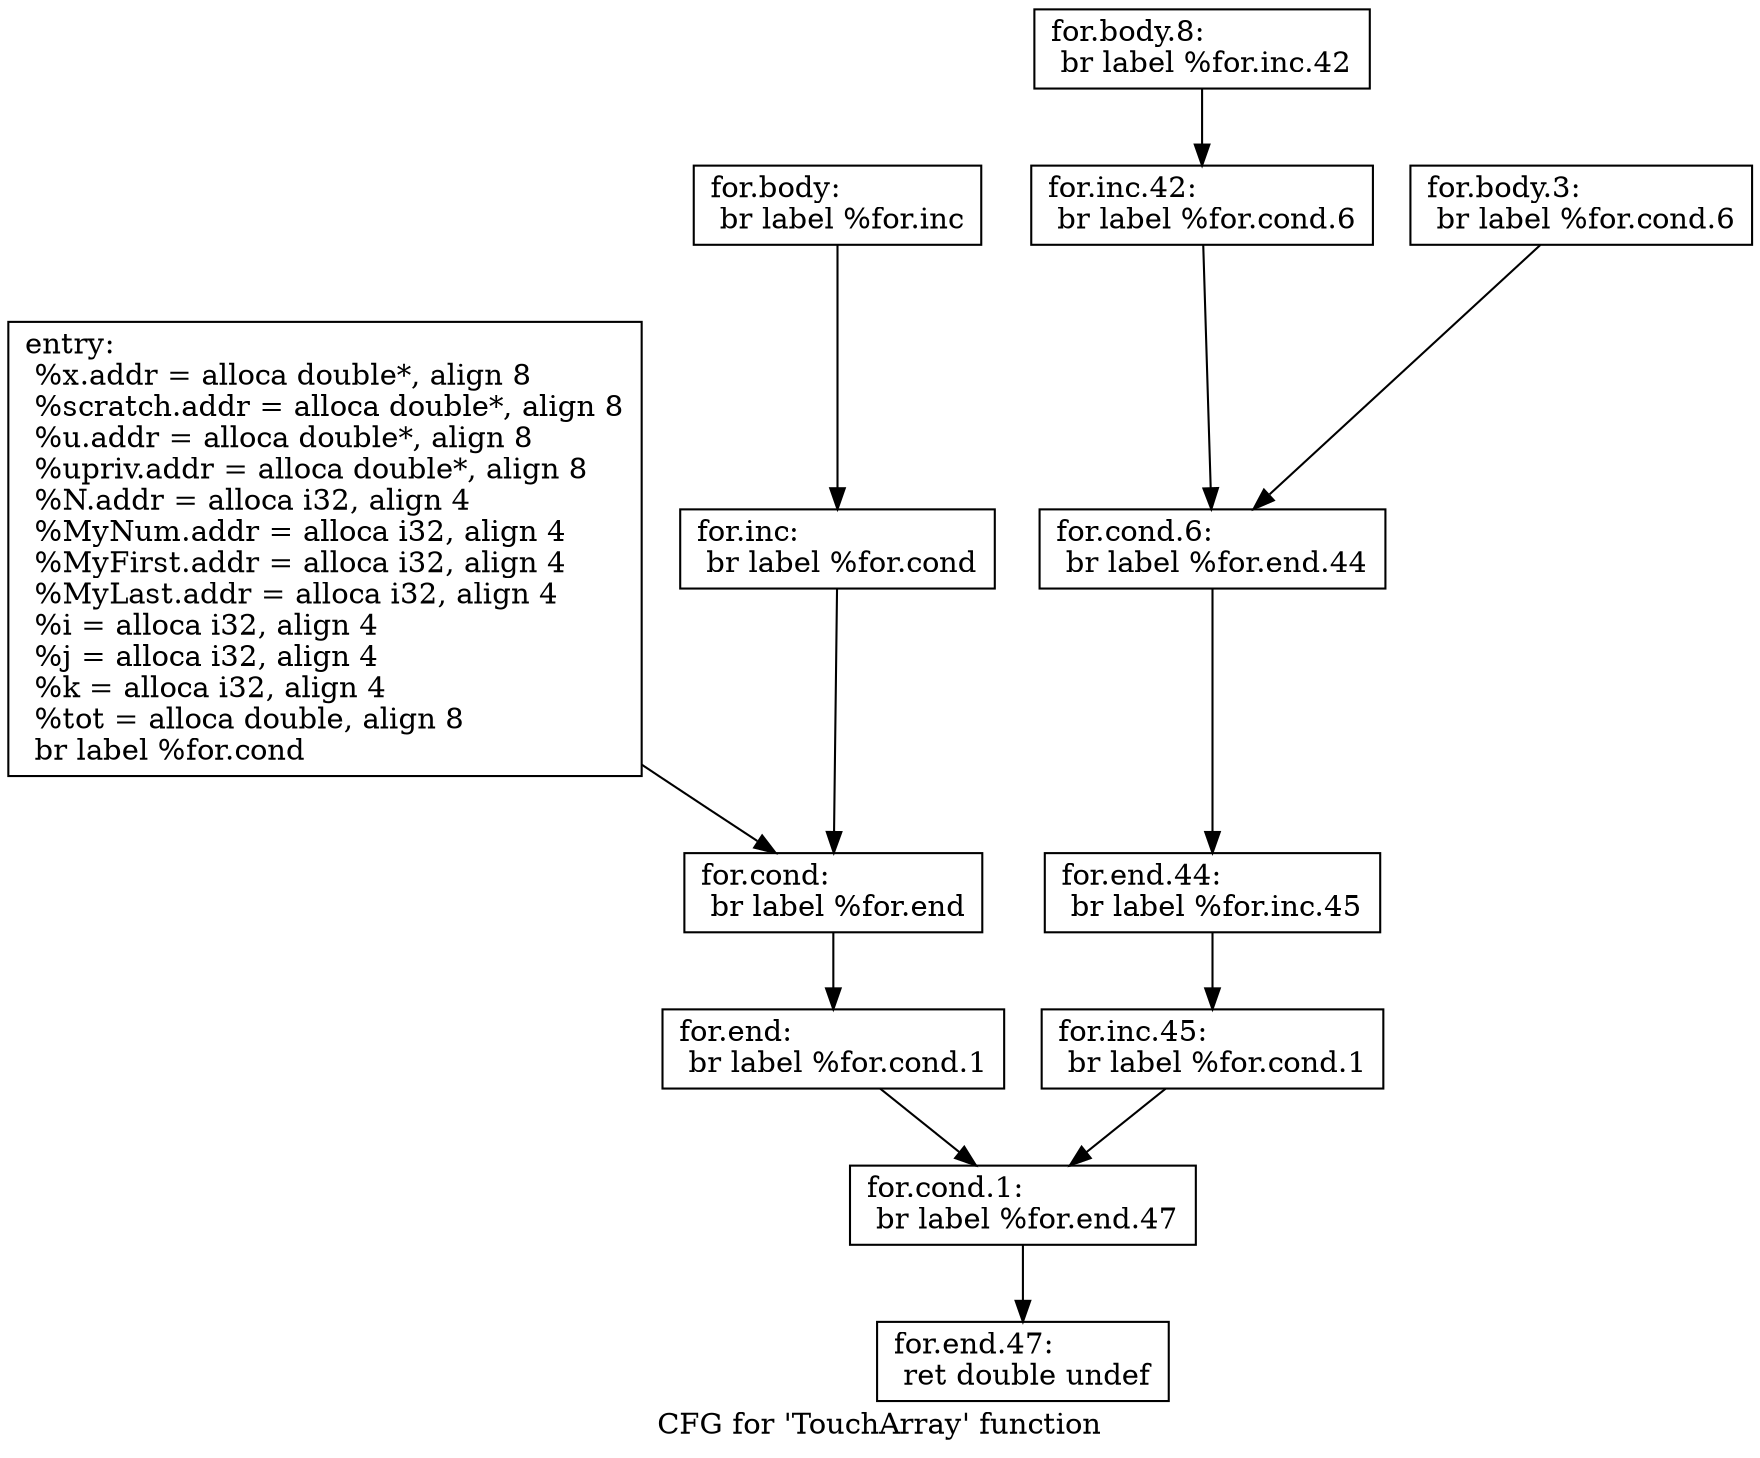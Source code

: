digraph "CFG for 'TouchArray' function" {
	label="CFG for 'TouchArray' function";

	Node0x5db5100 [shape=record,label="{entry:\l  %x.addr = alloca double*, align 8\l  %scratch.addr = alloca double*, align 8\l  %u.addr = alloca double*, align 8\l  %upriv.addr = alloca double*, align 8\l  %N.addr = alloca i32, align 4\l  %MyNum.addr = alloca i32, align 4\l  %MyFirst.addr = alloca i32, align 4\l  %MyLast.addr = alloca i32, align 4\l  %i = alloca i32, align 4\l  %j = alloca i32, align 4\l  %k = alloca i32, align 4\l  %tot = alloca double, align 8\l  br label %for.cond\l}"];
	Node0x5db5100 -> Node0x5db5150;
	Node0x5db5150 [shape=record,label="{for.cond:                                         \l  br label %for.end\l}"];
	Node0x5db5150 -> Node0x5db62d0;
	Node0x5db6230 [shape=record,label="{for.body:                                         \l  br label %for.inc\l}"];
	Node0x5db6230 -> Node0x5db6280;
	Node0x5db6280 [shape=record,label="{for.inc:                                          \l  br label %for.cond\l}"];
	Node0x5db6280 -> Node0x5db5150;
	Node0x5db62d0 [shape=record,label="{for.end:                                          \l  br label %for.cond.1\l}"];
	Node0x5db62d0 -> Node0x5db6320;
	Node0x5db6320 [shape=record,label="{for.cond.1:                                       \l  br label %for.end.47\l}"];
	Node0x5db6320 -> Node0x5db6550;
	Node0x5db6370 [shape=record,label="{for.body.3:                                       \l  br label %for.cond.6\l}"];
	Node0x5db6370 -> Node0x5db63c0;
	Node0x5db63c0 [shape=record,label="{for.cond.6:                                       \l  br label %for.end.44\l}"];
	Node0x5db63c0 -> Node0x5db64b0;
	Node0x5db6410 [shape=record,label="{for.body.8:                                       \l  br label %for.inc.42\l}"];
	Node0x5db6410 -> Node0x5db6460;
	Node0x5db6460 [shape=record,label="{for.inc.42:                                       \l  br label %for.cond.6\l}"];
	Node0x5db6460 -> Node0x5db63c0;
	Node0x5db64b0 [shape=record,label="{for.end.44:                                       \l  br label %for.inc.45\l}"];
	Node0x5db64b0 -> Node0x5db6500;
	Node0x5db6500 [shape=record,label="{for.inc.45:                                       \l  br label %for.cond.1\l}"];
	Node0x5db6500 -> Node0x5db6320;
	Node0x5db6550 [shape=record,label="{for.end.47:                                       \l  ret double undef\l}"];
}

